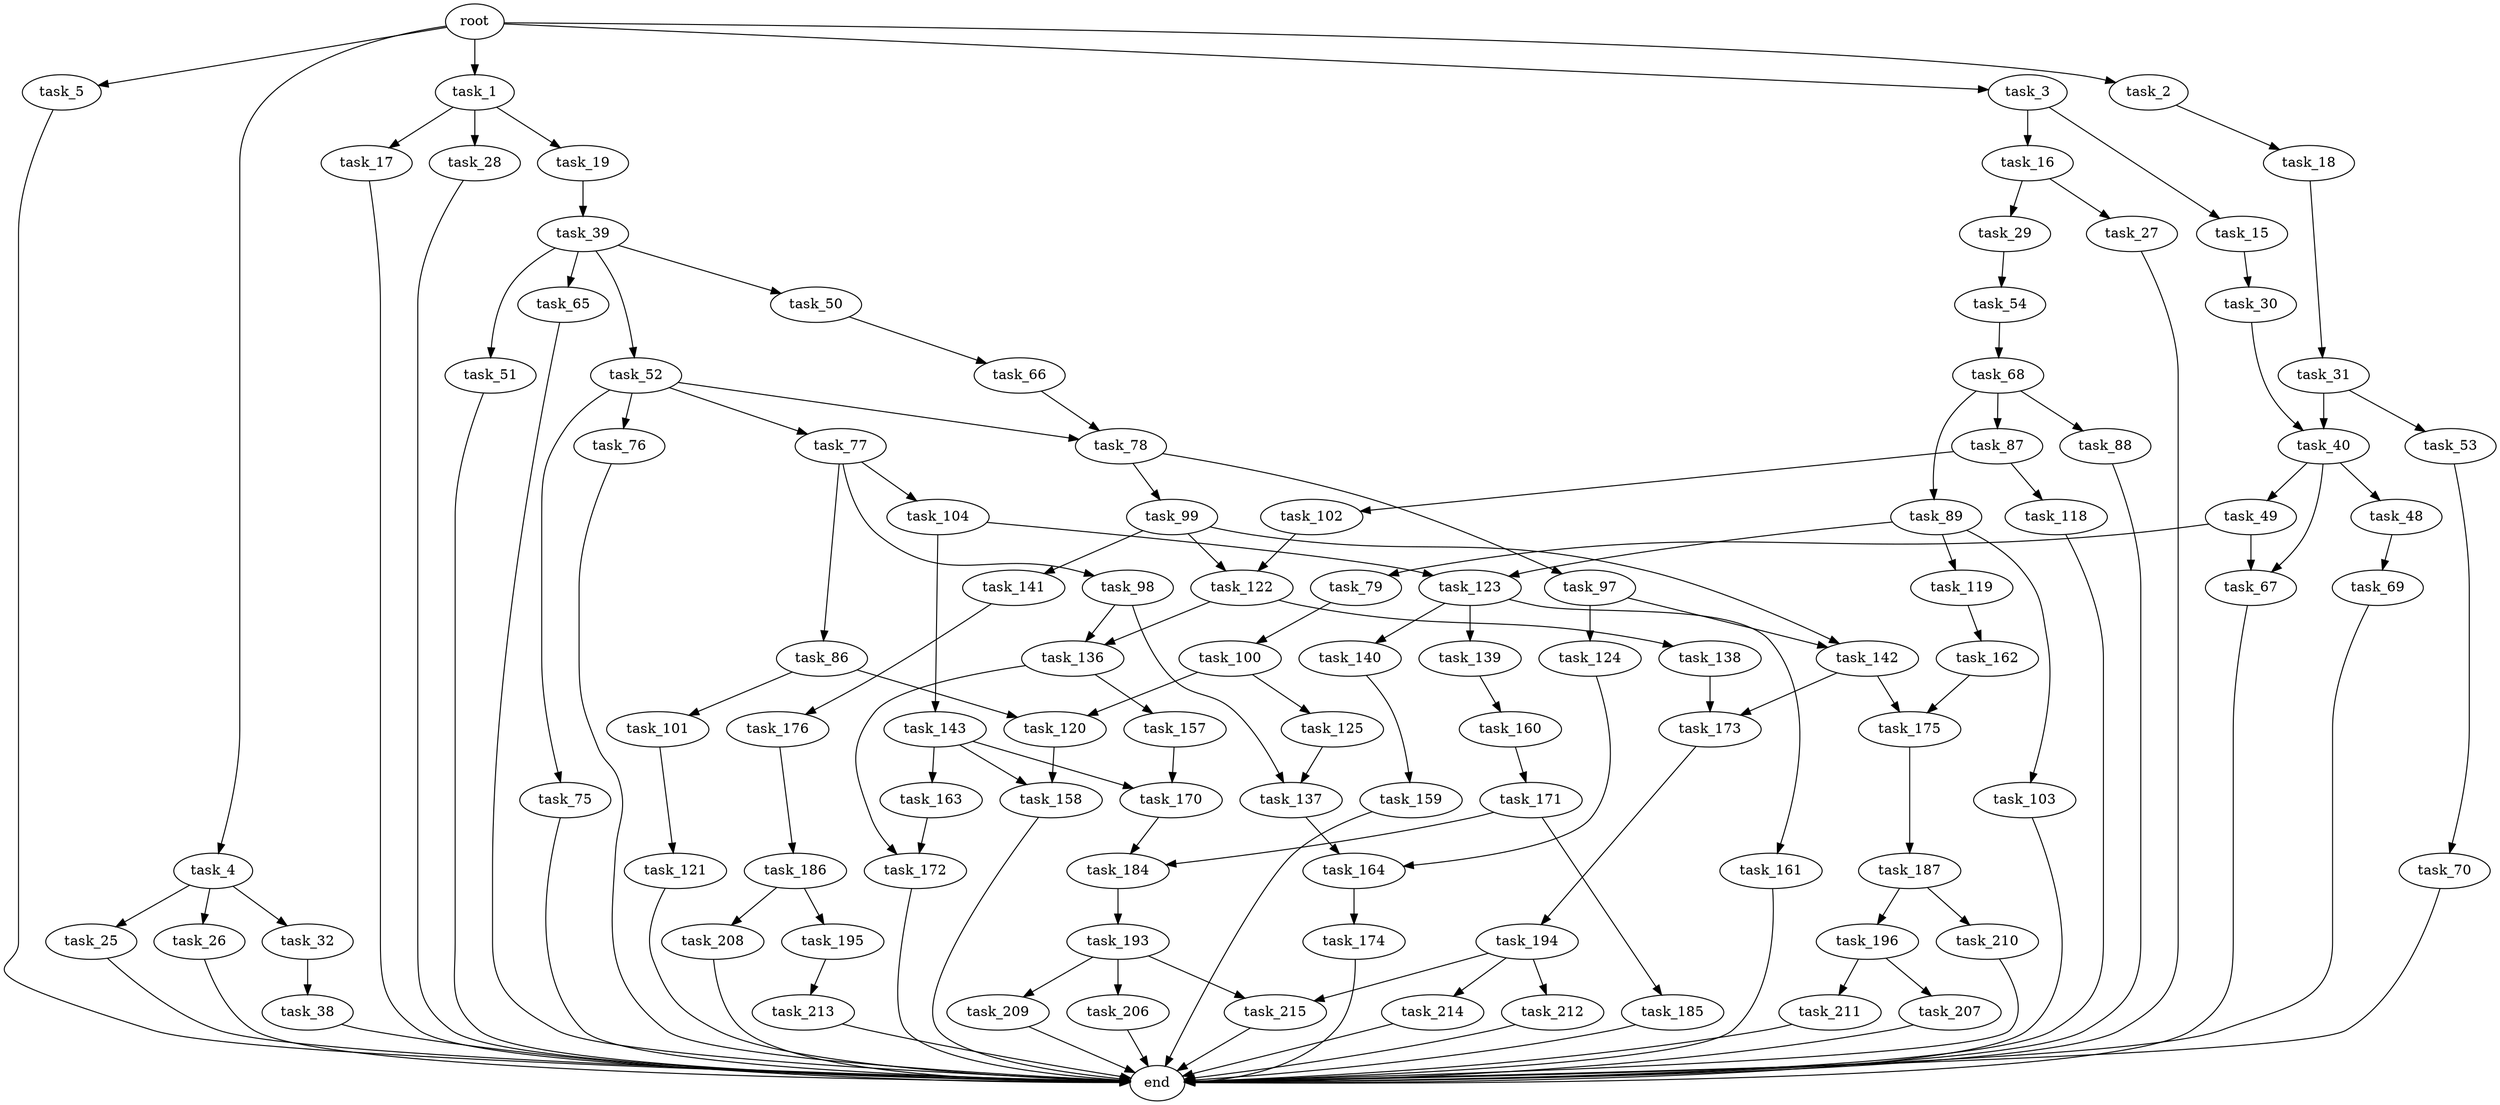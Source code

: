 digraph G {
  root [size="0.000000"];
  task_1 [size="727356771566.000000"];
  task_2 [size="649875464.000000"];
  task_3 [size="2047043954.000000"];
  task_4 [size="8589934592.000000"];
  task_5 [size="231928233984.000000"];
  task_15 [size="11347432061.000000"];
  task_16 [size="23552794415.000000"];
  task_17 [size="368293445632.000000"];
  task_18 [size="1073741824000.000000"];
  task_19 [size="17100808859.000000"];
  task_25 [size="244931135855.000000"];
  task_26 [size="5867407290.000000"];
  task_27 [size="16145774037.000000"];
  task_28 [size="68719476736.000000"];
  task_29 [size="1259381261.000000"];
  task_30 [size="575715968683.000000"];
  task_31 [size="11748504710.000000"];
  task_32 [size="134217728000.000000"];
  task_38 [size="17020597269.000000"];
  task_39 [size="39662958320.000000"];
  task_40 [size="62893354751.000000"];
  task_48 [size="2237623081.000000"];
  task_49 [size="56996457674.000000"];
  task_50 [size="134217728000.000000"];
  task_51 [size="32110015959.000000"];
  task_52 [size="8589934592.000000"];
  task_53 [size="12424528773.000000"];
  task_54 [size="14162481446.000000"];
  task_65 [size="68719476736.000000"];
  task_66 [size="8546299094.000000"];
  task_67 [size="14819117367.000000"];
  task_68 [size="386907969824.000000"];
  task_69 [size="231928233984.000000"];
  task_70 [size="663634664568.000000"];
  task_75 [size="40504722501.000000"];
  task_76 [size="152486477022.000000"];
  task_77 [size="63224801295.000000"];
  task_78 [size="98983178728.000000"];
  task_79 [size="40567299860.000000"];
  task_86 [size="10091660194.000000"];
  task_87 [size="231928233984.000000"];
  task_88 [size="18260029685.000000"];
  task_89 [size="9256961149.000000"];
  task_97 [size="43886259202.000000"];
  task_98 [size="5164234104.000000"];
  task_99 [size="279072108707.000000"];
  task_100 [size="368293445632.000000"];
  task_101 [size="18539113345.000000"];
  task_102 [size="110862072184.000000"];
  task_103 [size="113918342156.000000"];
  task_104 [size="38133997811.000000"];
  task_118 [size="26537625254.000000"];
  task_119 [size="782757789696.000000"];
  task_120 [size="301208872053.000000"];
  task_121 [size="8589934592.000000"];
  task_122 [size="998988890467.000000"];
  task_123 [size="736820262777.000000"];
  task_124 [size="33522740651.000000"];
  task_125 [size="1073741824000.000000"];
  task_136 [size="231928233984.000000"];
  task_137 [size="231928233984.000000"];
  task_138 [size="5923219859.000000"];
  task_139 [size="21992994246.000000"];
  task_140 [size="1073741824000.000000"];
  task_141 [size="1511564192.000000"];
  task_142 [size="39652902231.000000"];
  task_143 [size="1073741824000.000000"];
  task_157 [size="116232776260.000000"];
  task_158 [size="368293445632.000000"];
  task_159 [size="855204111892.000000"];
  task_160 [size="290621639648.000000"];
  task_161 [size="23008592713.000000"];
  task_162 [size="8589934592.000000"];
  task_163 [size="549755813888.000000"];
  task_164 [size="7787968457.000000"];
  task_170 [size="1073741824000.000000"];
  task_171 [size="945539856339.000000"];
  task_172 [size="2092701315.000000"];
  task_173 [size="1104223461.000000"];
  task_174 [size="27419892935.000000"];
  task_175 [size="6642755133.000000"];
  task_176 [size="88273024623.000000"];
  task_184 [size="87474058380.000000"];
  task_185 [size="47435973359.000000"];
  task_186 [size="8589934592.000000"];
  task_187 [size="231928233984.000000"];
  task_193 [size="231928233984.000000"];
  task_194 [size="5879490503.000000"];
  task_195 [size="1084312853282.000000"];
  task_196 [size="707674275.000000"];
  task_206 [size="45625084553.000000"];
  task_207 [size="26077293934.000000"];
  task_208 [size="143852863257.000000"];
  task_209 [size="105314544278.000000"];
  task_210 [size="8589934592.000000"];
  task_211 [size="3429709071.000000"];
  task_212 [size="231928233984.000000"];
  task_213 [size="8589934592.000000"];
  task_214 [size="1073741824000.000000"];
  task_215 [size="171517069129.000000"];
  end [size="0.000000"];

  root -> task_1 [size="1.000000"];
  root -> task_2 [size="1.000000"];
  root -> task_3 [size="1.000000"];
  root -> task_4 [size="1.000000"];
  root -> task_5 [size="1.000000"];
  task_1 -> task_17 [size="536870912.000000"];
  task_1 -> task_19 [size="536870912.000000"];
  task_1 -> task_28 [size="536870912.000000"];
  task_2 -> task_18 [size="75497472.000000"];
  task_3 -> task_15 [size="33554432.000000"];
  task_3 -> task_16 [size="33554432.000000"];
  task_4 -> task_25 [size="33554432.000000"];
  task_4 -> task_26 [size="33554432.000000"];
  task_4 -> task_32 [size="33554432.000000"];
  task_5 -> end [size="1.000000"];
  task_15 -> task_30 [size="411041792.000000"];
  task_16 -> task_27 [size="679477248.000000"];
  task_16 -> task_29 [size="679477248.000000"];
  task_17 -> end [size="1.000000"];
  task_18 -> task_31 [size="838860800.000000"];
  task_19 -> task_39 [size="301989888.000000"];
  task_25 -> end [size="1.000000"];
  task_26 -> end [size="1.000000"];
  task_27 -> end [size="1.000000"];
  task_28 -> end [size="1.000000"];
  task_29 -> task_54 [size="75497472.000000"];
  task_30 -> task_40 [size="679477248.000000"];
  task_31 -> task_40 [size="33554432.000000"];
  task_31 -> task_53 [size="33554432.000000"];
  task_32 -> task_38 [size="209715200.000000"];
  task_38 -> end [size="1.000000"];
  task_39 -> task_50 [size="838860800.000000"];
  task_39 -> task_51 [size="838860800.000000"];
  task_39 -> task_52 [size="838860800.000000"];
  task_39 -> task_65 [size="838860800.000000"];
  task_40 -> task_48 [size="209715200.000000"];
  task_40 -> task_49 [size="209715200.000000"];
  task_40 -> task_67 [size="209715200.000000"];
  task_48 -> task_69 [size="134217728.000000"];
  task_49 -> task_67 [size="75497472.000000"];
  task_49 -> task_79 [size="75497472.000000"];
  task_50 -> task_66 [size="209715200.000000"];
  task_51 -> end [size="1.000000"];
  task_52 -> task_75 [size="33554432.000000"];
  task_52 -> task_76 [size="33554432.000000"];
  task_52 -> task_77 [size="33554432.000000"];
  task_52 -> task_78 [size="33554432.000000"];
  task_53 -> task_70 [size="209715200.000000"];
  task_54 -> task_68 [size="536870912.000000"];
  task_65 -> end [size="1.000000"];
  task_66 -> task_78 [size="301989888.000000"];
  task_67 -> end [size="1.000000"];
  task_68 -> task_87 [size="536870912.000000"];
  task_68 -> task_88 [size="536870912.000000"];
  task_68 -> task_89 [size="536870912.000000"];
  task_69 -> end [size="1.000000"];
  task_70 -> end [size="1.000000"];
  task_75 -> end [size="1.000000"];
  task_76 -> end [size="1.000000"];
  task_77 -> task_86 [size="301989888.000000"];
  task_77 -> task_98 [size="301989888.000000"];
  task_77 -> task_104 [size="301989888.000000"];
  task_78 -> task_97 [size="411041792.000000"];
  task_78 -> task_99 [size="411041792.000000"];
  task_79 -> task_100 [size="33554432.000000"];
  task_86 -> task_101 [size="838860800.000000"];
  task_86 -> task_120 [size="838860800.000000"];
  task_87 -> task_102 [size="301989888.000000"];
  task_87 -> task_118 [size="301989888.000000"];
  task_88 -> end [size="1.000000"];
  task_89 -> task_103 [size="838860800.000000"];
  task_89 -> task_119 [size="838860800.000000"];
  task_89 -> task_123 [size="838860800.000000"];
  task_97 -> task_124 [size="33554432.000000"];
  task_97 -> task_142 [size="33554432.000000"];
  task_98 -> task_136 [size="134217728.000000"];
  task_98 -> task_137 [size="134217728.000000"];
  task_99 -> task_122 [size="536870912.000000"];
  task_99 -> task_141 [size="536870912.000000"];
  task_99 -> task_142 [size="536870912.000000"];
  task_100 -> task_120 [size="411041792.000000"];
  task_100 -> task_125 [size="411041792.000000"];
  task_101 -> task_121 [size="411041792.000000"];
  task_102 -> task_122 [size="411041792.000000"];
  task_103 -> end [size="1.000000"];
  task_104 -> task_123 [size="838860800.000000"];
  task_104 -> task_143 [size="838860800.000000"];
  task_118 -> end [size="1.000000"];
  task_119 -> task_162 [size="679477248.000000"];
  task_120 -> task_158 [size="411041792.000000"];
  task_121 -> end [size="1.000000"];
  task_122 -> task_136 [size="679477248.000000"];
  task_122 -> task_138 [size="679477248.000000"];
  task_123 -> task_139 [size="838860800.000000"];
  task_123 -> task_140 [size="838860800.000000"];
  task_123 -> task_161 [size="838860800.000000"];
  task_124 -> task_164 [size="33554432.000000"];
  task_125 -> task_137 [size="838860800.000000"];
  task_136 -> task_157 [size="301989888.000000"];
  task_136 -> task_172 [size="301989888.000000"];
  task_137 -> task_164 [size="301989888.000000"];
  task_138 -> task_173 [size="209715200.000000"];
  task_139 -> task_160 [size="679477248.000000"];
  task_140 -> task_159 [size="838860800.000000"];
  task_141 -> task_176 [size="33554432.000000"];
  task_142 -> task_173 [size="75497472.000000"];
  task_142 -> task_175 [size="75497472.000000"];
  task_143 -> task_158 [size="838860800.000000"];
  task_143 -> task_163 [size="838860800.000000"];
  task_143 -> task_170 [size="838860800.000000"];
  task_157 -> task_170 [size="209715200.000000"];
  task_158 -> end [size="1.000000"];
  task_159 -> end [size="1.000000"];
  task_160 -> task_171 [size="536870912.000000"];
  task_161 -> end [size="1.000000"];
  task_162 -> task_175 [size="33554432.000000"];
  task_163 -> task_172 [size="536870912.000000"];
  task_164 -> task_174 [size="301989888.000000"];
  task_170 -> task_184 [size="838860800.000000"];
  task_171 -> task_184 [size="838860800.000000"];
  task_171 -> task_185 [size="838860800.000000"];
  task_172 -> end [size="1.000000"];
  task_173 -> task_194 [size="134217728.000000"];
  task_174 -> end [size="1.000000"];
  task_175 -> task_187 [size="536870912.000000"];
  task_176 -> task_186 [size="75497472.000000"];
  task_184 -> task_193 [size="75497472.000000"];
  task_185 -> end [size="1.000000"];
  task_186 -> task_195 [size="33554432.000000"];
  task_186 -> task_208 [size="33554432.000000"];
  task_187 -> task_196 [size="301989888.000000"];
  task_187 -> task_210 [size="301989888.000000"];
  task_193 -> task_206 [size="301989888.000000"];
  task_193 -> task_209 [size="301989888.000000"];
  task_193 -> task_215 [size="301989888.000000"];
  task_194 -> task_212 [size="134217728.000000"];
  task_194 -> task_214 [size="134217728.000000"];
  task_194 -> task_215 [size="134217728.000000"];
  task_195 -> task_213 [size="679477248.000000"];
  task_196 -> task_207 [size="33554432.000000"];
  task_196 -> task_211 [size="33554432.000000"];
  task_206 -> end [size="1.000000"];
  task_207 -> end [size="1.000000"];
  task_208 -> end [size="1.000000"];
  task_209 -> end [size="1.000000"];
  task_210 -> end [size="1.000000"];
  task_211 -> end [size="1.000000"];
  task_212 -> end [size="1.000000"];
  task_213 -> end [size="1.000000"];
  task_214 -> end [size="1.000000"];
  task_215 -> end [size="1.000000"];
}
